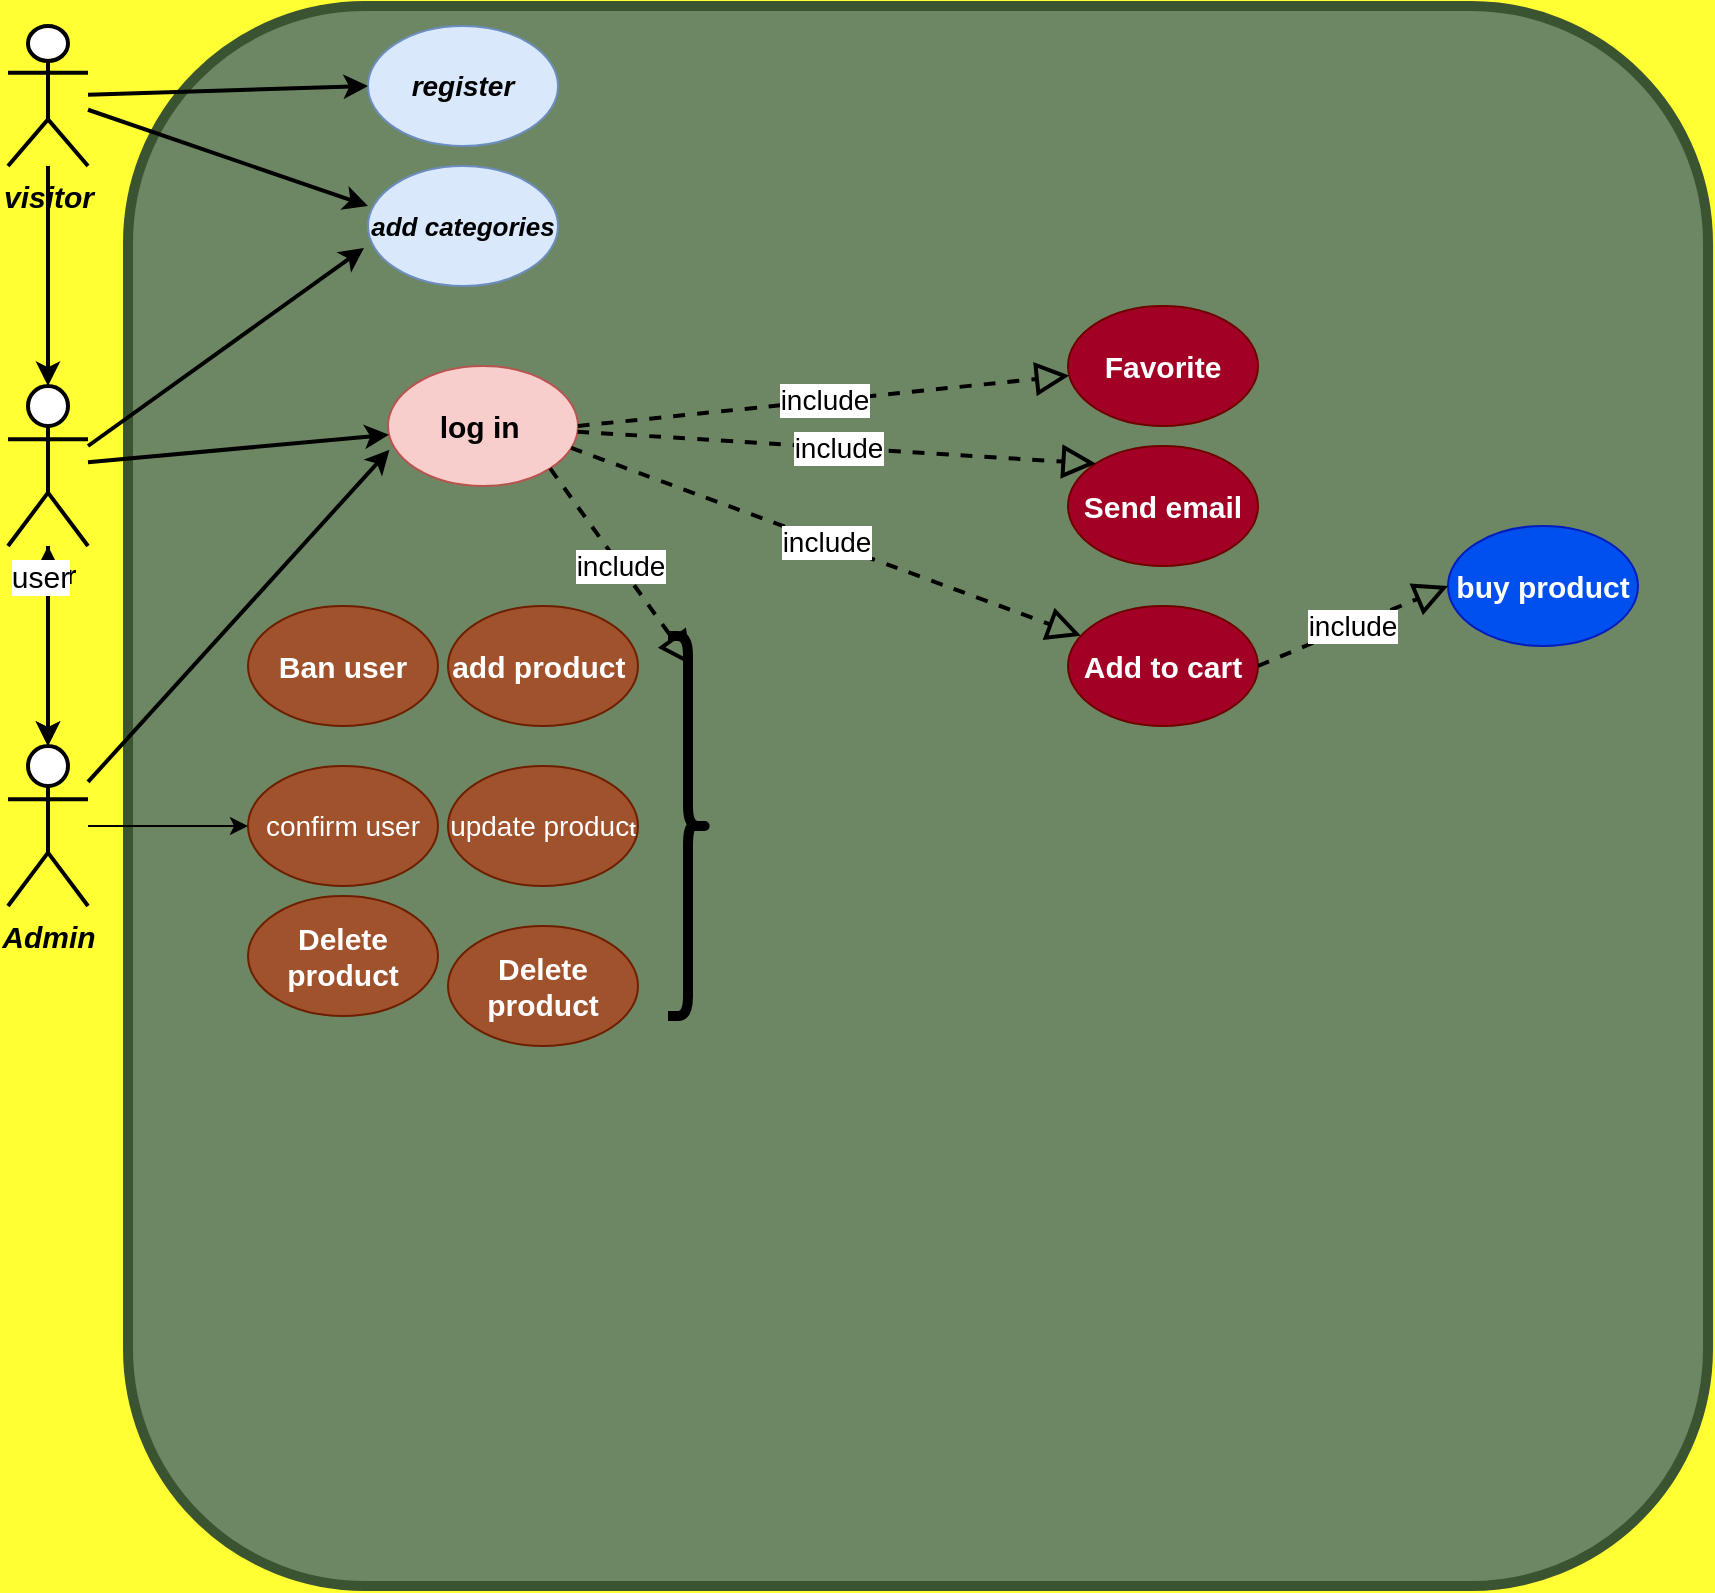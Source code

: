 <mxfile version="15.7.3" type="device"><diagram id="sAfUauGQ3pp7arx_LRe_" name="Page-1"><mxGraphModel dx="1038" dy="489" grid="1" gridSize="10" guides="1" tooltips="1" connect="1" arrows="1" fold="1" page="1" pageScale="1" pageWidth="827" pageHeight="1169" background="#FFFF33" math="0" shadow="0"><root><mxCell id="0"/><mxCell id="1" parent="0"/><mxCell id="JBmLhpHwISKOwmMHPtvW-1" value="" style="whiteSpace=wrap;html=1;aspect=fixed;strokeWidth=5;rounded=1;fillColor=#6d8764;strokeColor=#3A5431;fontColor=#ffffff;" parent="1" vertex="1"><mxGeometry x="100" y="70" width="790" height="790" as="geometry"/></mxCell><mxCell id="JBmLhpHwISKOwmMHPtvW-38" value="" style="edgeStyle=orthogonalEdgeStyle;orthogonalLoop=1;jettySize=auto;html=1;fontSize=14;strokeWidth=2;curved=1;" parent="1" source="JBmLhpHwISKOwmMHPtvW-3" target="JBmLhpHwISKOwmMHPtvW-4" edge="1"><mxGeometry relative="1" as="geometry"/></mxCell><mxCell id="JBmLhpHwISKOwmMHPtvW-3" value="&lt;b&gt;&lt;i&gt;&lt;font style=&quot;font-size: 15px&quot;&gt;visitor&lt;/font&gt;&lt;/i&gt;&lt;/b&gt;" style="shape=umlActor;verticalLabelPosition=bottom;verticalAlign=top;html=1;outlineConnect=0;strokeWidth=2;rounded=1;" parent="1" vertex="1"><mxGeometry x="40" y="80" width="40" height="70" as="geometry"/></mxCell><mxCell id="JBmLhpHwISKOwmMHPtvW-36" value="" style="edgeStyle=orthogonalEdgeStyle;orthogonalLoop=1;jettySize=auto;html=1;fontSize=14;strokeWidth=2;curved=1;" parent="1" source="JBmLhpHwISKOwmMHPtvW-4" target="JBmLhpHwISKOwmMHPtvW-6" edge="1"><mxGeometry relative="1" as="geometry"/></mxCell><mxCell id="JBmLhpHwISKOwmMHPtvW-37" value="" style="edgeStyle=orthogonalEdgeStyle;orthogonalLoop=1;jettySize=auto;html=1;fontSize=14;strokeWidth=2;curved=1;" parent="1" source="JBmLhpHwISKOwmMHPtvW-4" target="JBmLhpHwISKOwmMHPtvW-6" edge="1"><mxGeometry relative="1" as="geometry"/></mxCell><mxCell id="JBmLhpHwISKOwmMHPtvW-4" value="&lt;b&gt;&lt;font style=&quot;font-size: 13px&quot;&gt;user&lt;/font&gt;&lt;/b&gt;" style="shape=umlActor;verticalLabelPosition=bottom;verticalAlign=top;html=1;outlineConnect=0;strokeWidth=2;rounded=1;" parent="1" vertex="1"><mxGeometry x="40" y="260" width="40" height="80" as="geometry"/></mxCell><mxCell id="JBmLhpHwISKOwmMHPtvW-6" value="&lt;i&gt;&lt;b&gt;&lt;font style=&quot;font-size: 15px&quot;&gt;Admin&lt;/font&gt;&lt;/b&gt;&lt;/i&gt;" style="shape=umlActor;verticalLabelPosition=bottom;verticalAlign=top;html=1;outlineConnect=0;strokeWidth=2;rounded=1;" parent="1" vertex="1"><mxGeometry x="40" y="440" width="40" height="80" as="geometry"/></mxCell><mxCell id="JBmLhpHwISKOwmMHPtvW-9" value="&lt;i&gt;&lt;font style=&quot;font-size: 13px&quot;&gt;&lt;b&gt;add categories&lt;/b&gt;&lt;/font&gt;&lt;/i&gt;" style="ellipse;whiteSpace=wrap;html=1;fillColor=#dae8fc;strokeColor=#6c8ebf;rounded=1;" parent="1" vertex="1"><mxGeometry x="220" y="150" width="95" height="60" as="geometry"/></mxCell><mxCell id="JBmLhpHwISKOwmMHPtvW-13" value="&lt;b&gt;&lt;font style=&quot;font-size: 15px&quot;&gt;log in&lt;/font&gt;&lt;/b&gt;&amp;nbsp;" style="ellipse;whiteSpace=wrap;html=1;fillColor=#f8cecc;strokeColor=#b85450;rounded=1;" parent="1" vertex="1"><mxGeometry x="230" y="250" width="95" height="60" as="geometry"/></mxCell><mxCell id="JBmLhpHwISKOwmMHPtvW-14" value="&lt;font style=&quot;font-size: 14px&quot;&gt;&lt;b&gt;&lt;i&gt;register&lt;/i&gt;&lt;/b&gt;&lt;/font&gt;" style="ellipse;whiteSpace=wrap;html=1;fillColor=#dae8fc;strokeColor=#6c8ebf;rounded=1;" parent="1" vertex="1"><mxGeometry x="220" y="80" width="95" height="60" as="geometry"/></mxCell><mxCell id="JBmLhpHwISKOwmMHPtvW-18" value="" style="endArrow=classic;html=1;strokeWidth=2;curved=1;" parent="1" target="JBmLhpHwISKOwmMHPtvW-4" edge="1"><mxGeometry width="50" height="50" relative="1" as="geometry"><mxPoint x="60" y="430" as="sourcePoint"/><mxPoint x="80" y="370" as="targetPoint"/></mxGeometry></mxCell><mxCell id="JBmLhpHwISKOwmMHPtvW-44" value="&lt;font style=&quot;font-size: 15px&quot;&gt;user&lt;/font&gt;" style="edgeLabel;html=1;align=center;verticalAlign=middle;resizable=0;points=[];fontSize=15;" parent="JBmLhpHwISKOwmMHPtvW-18" vertex="1" connectable="0"><mxGeometry x="0.667" y="4" relative="1" as="geometry"><mxPoint as="offset"/></mxGeometry></mxCell><mxCell id="JBmLhpHwISKOwmMHPtvW-21" value="&lt;span style=&quot;font-size: 15px&quot;&gt;&lt;b&gt;Favorite&lt;/b&gt;&lt;/span&gt;" style="ellipse;whiteSpace=wrap;html=1;fillColor=#a20025;strokeColor=#6F0000;fontColor=#ffffff;rounded=1;" parent="1" vertex="1"><mxGeometry x="570" y="220" width="95" height="60" as="geometry"/></mxCell><mxCell id="JBmLhpHwISKOwmMHPtvW-23" value="&lt;span style=&quot;font-size: 15px&quot;&gt;&lt;b&gt;Send email&lt;br&gt;&lt;/b&gt;&lt;/span&gt;" style="ellipse;whiteSpace=wrap;html=1;fillColor=#a20025;strokeColor=#6F0000;fontColor=#ffffff;rounded=1;" parent="1" vertex="1"><mxGeometry x="570" y="290" width="95" height="60" as="geometry"/></mxCell><mxCell id="JBmLhpHwISKOwmMHPtvW-25" value="&lt;span style=&quot;font-size: 15px&quot;&gt;&lt;b&gt;Add to cart&lt;br&gt;&lt;/b&gt;&lt;/span&gt;" style="ellipse;whiteSpace=wrap;html=1;fillColor=#a20025;strokeColor=#6F0000;fontColor=#ffffff;rounded=1;" parent="1" vertex="1"><mxGeometry x="570" y="370" width="95" height="60" as="geometry"/></mxCell><mxCell id="JBmLhpHwISKOwmMHPtvW-29" value="include" style="endArrow=block;dashed=1;endFill=0;endSize=12;html=1;fontSize=14;strokeWidth=2;exitX=0.964;exitY=0.683;exitDx=0;exitDy=0;exitPerimeter=0;curved=1;" parent="1" source="JBmLhpHwISKOwmMHPtvW-13" target="JBmLhpHwISKOwmMHPtvW-25" edge="1"><mxGeometry width="160" relative="1" as="geometry"><mxPoint x="200" y="360" as="sourcePoint"/><mxPoint x="360" y="360" as="targetPoint"/></mxGeometry></mxCell><mxCell id="JBmLhpHwISKOwmMHPtvW-30" value="include" style="endArrow=block;dashed=1;endFill=0;endSize=12;html=1;fontSize=14;strokeWidth=2;exitX=1;exitY=0.5;exitDx=0;exitDy=0;curved=1;" parent="1" source="JBmLhpHwISKOwmMHPtvW-13" target="JBmLhpHwISKOwmMHPtvW-21" edge="1"><mxGeometry width="160" relative="1" as="geometry"><mxPoint x="321.58" y="280.98" as="sourcePoint"/><mxPoint x="588.032" y="393.307" as="targetPoint"/></mxGeometry></mxCell><mxCell id="JBmLhpHwISKOwmMHPtvW-31" value="include" style="endArrow=block;dashed=1;endFill=0;endSize=12;html=1;fontSize=14;strokeWidth=2;entryX=0;entryY=0;entryDx=0;entryDy=0;curved=1;" parent="1" source="JBmLhpHwISKOwmMHPtvW-13" target="JBmLhpHwISKOwmMHPtvW-23" edge="1"><mxGeometry width="160" relative="1" as="geometry"><mxPoint x="331.58" y="290.98" as="sourcePoint"/><mxPoint x="598.032" y="403.307" as="targetPoint"/></mxGeometry></mxCell><mxCell id="JBmLhpHwISKOwmMHPtvW-33" value="" style="endArrow=classic;html=1;fontSize=14;strokeWidth=2;entryX=0;entryY=0.5;entryDx=0;entryDy=0;curved=1;" parent="1" source="JBmLhpHwISKOwmMHPtvW-3" target="JBmLhpHwISKOwmMHPtvW-14" edge="1"><mxGeometry width="50" height="50" relative="1" as="geometry"><mxPoint x="240" y="360" as="sourcePoint"/><mxPoint x="290" y="310" as="targetPoint"/></mxGeometry></mxCell><mxCell id="JBmLhpHwISKOwmMHPtvW-34" value="" style="endArrow=classic;html=1;fontSize=14;strokeWidth=2;curved=1;" parent="1" source="JBmLhpHwISKOwmMHPtvW-3" edge="1"><mxGeometry width="50" height="50" relative="1" as="geometry"><mxPoint x="90" y="126.875" as="sourcePoint"/><mxPoint x="220" y="170" as="targetPoint"/></mxGeometry></mxCell><mxCell id="JBmLhpHwISKOwmMHPtvW-42" value="&lt;span style=&quot;font-size: 15px&quot;&gt;&lt;b&gt;buy product&lt;br&gt;&lt;/b&gt;&lt;/span&gt;" style="ellipse;whiteSpace=wrap;html=1;fillColor=#0050ef;strokeColor=#001DBC;fontColor=#ffffff;rounded=1;" parent="1" vertex="1"><mxGeometry x="760" y="330" width="95" height="60" as="geometry"/></mxCell><mxCell id="JBmLhpHwISKOwmMHPtvW-43" value="include" style="endArrow=block;dashed=1;endFill=0;endSize=12;html=1;fontSize=14;strokeWidth=2;exitX=1;exitY=0.5;exitDx=0;exitDy=0;curved=1;entryX=0;entryY=0.5;entryDx=0;entryDy=0;" parent="1" source="JBmLhpHwISKOwmMHPtvW-25" target="JBmLhpHwISKOwmMHPtvW-42" edge="1"><mxGeometry width="160" relative="1" as="geometry"><mxPoint x="321.58" y="280.98" as="sourcePoint"/><mxPoint x="588.032" y="393.307" as="targetPoint"/></mxGeometry></mxCell><mxCell id="JBmLhpHwISKOwmMHPtvW-45" value="" style="endArrow=classic;html=1;fontSize=14;strokeWidth=2;curved=1;entryX=-0.021;entryY=0.683;entryDx=0;entryDy=0;entryPerimeter=0;" parent="1" target="JBmLhpHwISKOwmMHPtvW-9" edge="1"><mxGeometry width="50" height="50" relative="1" as="geometry"><mxPoint x="80" y="290" as="sourcePoint"/><mxPoint x="230" y="180" as="targetPoint"/></mxGeometry></mxCell><mxCell id="JBmLhpHwISKOwmMHPtvW-46" value="" style="endArrow=classic;html=1;fontSize=14;strokeWidth=2;curved=1;" parent="1" source="JBmLhpHwISKOwmMHPtvW-4" target="JBmLhpHwISKOwmMHPtvW-13" edge="1"><mxGeometry width="50" height="50" relative="1" as="geometry"><mxPoint x="100" y="141.875" as="sourcePoint"/><mxPoint x="240" y="190" as="targetPoint"/></mxGeometry></mxCell><mxCell id="JBmLhpHwISKOwmMHPtvW-47" value="&lt;span style=&quot;font-size: 15px&quot;&gt;&lt;b&gt;Delete product&lt;br&gt;&lt;/b&gt;&lt;/span&gt;" style="ellipse;whiteSpace=wrap;html=1;fillColor=#a0522d;strokeColor=#6D1F00;fontColor=#ffffff;rounded=1;" parent="1" vertex="1"><mxGeometry x="260" y="530" width="95" height="60" as="geometry"/></mxCell><mxCell id="JBmLhpHwISKOwmMHPtvW-48" value="&lt;span style=&quot;font-size: 15px&quot;&gt;&lt;b&gt;add product&amp;nbsp;&lt;br&gt;&lt;/b&gt;&lt;/span&gt;" style="ellipse;whiteSpace=wrap;html=1;fillColor=#a0522d;strokeColor=#6D1F00;fontColor=#ffffff;rounded=1;" parent="1" vertex="1"><mxGeometry x="260" y="370" width="95" height="60" as="geometry"/></mxCell><mxCell id="JBmLhpHwISKOwmMHPtvW-49" value="&lt;font style=&quot;font-size: 14px&quot;&gt;update&amp;nbsp;produc&lt;/font&gt;&lt;b style=&quot;font-size: 10px&quot;&gt;t&lt;/b&gt;" style="ellipse;whiteSpace=wrap;html=1;fillColor=#a0522d;strokeColor=#6D1F00;fontColor=#ffffff;rounded=1;" parent="1" vertex="1"><mxGeometry x="260" y="450" width="95" height="60" as="geometry"/></mxCell><mxCell id="JBmLhpHwISKOwmMHPtvW-51" value="" style="endArrow=classic;html=1;rounded=1;fontSize=14;strokeWidth=2;curved=1;entryX=0.008;entryY=0.697;entryDx=0;entryDy=0;entryPerimeter=0;" parent="1" source="JBmLhpHwISKOwmMHPtvW-6" target="JBmLhpHwISKOwmMHPtvW-13" edge="1"><mxGeometry width="50" height="50" relative="1" as="geometry"><mxPoint x="390" y="410" as="sourcePoint"/><mxPoint x="440" y="360" as="targetPoint"/></mxGeometry></mxCell><mxCell id="JBmLhpHwISKOwmMHPtvW-52" value="" style="shape=curlyBracket;whiteSpace=wrap;html=1;rounded=1;flipH=1;fontSize=14;strokeWidth=5;" parent="1" vertex="1"><mxGeometry x="370" y="385" width="20" height="190" as="geometry"/></mxCell><mxCell id="JBmLhpHwISKOwmMHPtvW-53" value="include" style="endArrow=block;dashed=1;endFill=0;endSize=12;html=1;fontSize=14;strokeWidth=2;exitX=1;exitY=1;exitDx=0;exitDy=0;curved=1;entryX=0.4;entryY=0.078;entryDx=0;entryDy=0;entryPerimeter=0;" parent="1" source="JBmLhpHwISKOwmMHPtvW-13" target="JBmLhpHwISKOwmMHPtvW-52" edge="1"><mxGeometry width="160" relative="1" as="geometry"><mxPoint x="331.58" y="300.98" as="sourcePoint"/><mxPoint x="380" y="380" as="targetPoint"/></mxGeometry></mxCell><mxCell id="JBmLhpHwISKOwmMHPtvW-54" value="&lt;span style=&quot;font-size: 15px&quot;&gt;&lt;b&gt;Ban user&lt;br&gt;&lt;/b&gt;&lt;/span&gt;" style="ellipse;whiteSpace=wrap;html=1;fillColor=#a0522d;strokeColor=#6D1F00;fontColor=#ffffff;rounded=1;" parent="1" vertex="1"><mxGeometry x="160" y="370" width="95" height="60" as="geometry"/></mxCell><mxCell id="JBmLhpHwISKOwmMHPtvW-55" value="&lt;span style=&quot;font-size: 14px&quot;&gt;confirm user&lt;/span&gt;" style="ellipse;whiteSpace=wrap;html=1;fillColor=#a0522d;strokeColor=#6D1F00;fontColor=#ffffff;rounded=1;" parent="1" vertex="1"><mxGeometry x="160" y="450" width="95" height="60" as="geometry"/></mxCell><mxCell id="JBmLhpHwISKOwmMHPtvW-57" value="&lt;span style=&quot;font-size: 15px&quot;&gt;&lt;b&gt;Delete product&lt;br&gt;&lt;/b&gt;&lt;/span&gt;" style="ellipse;whiteSpace=wrap;html=1;fillColor=#a0522d;strokeColor=#6D1F00;fontColor=#ffffff;rounded=1;" parent="1" vertex="1"><mxGeometry x="160" y="515" width="95" height="60" as="geometry"/></mxCell><mxCell id="QhqfBjfCCN2jZ-CdGKOv-1" value="" style="endArrow=classic;html=1;rounded=0;entryX=0;entryY=0.5;entryDx=0;entryDy=0;" edge="1" parent="1" source="JBmLhpHwISKOwmMHPtvW-6" target="JBmLhpHwISKOwmMHPtvW-55"><mxGeometry width="50" height="50" relative="1" as="geometry"><mxPoint x="500" y="460" as="sourcePoint"/><mxPoint x="550" y="410" as="targetPoint"/></mxGeometry></mxCell></root></mxGraphModel></diagram></mxfile>